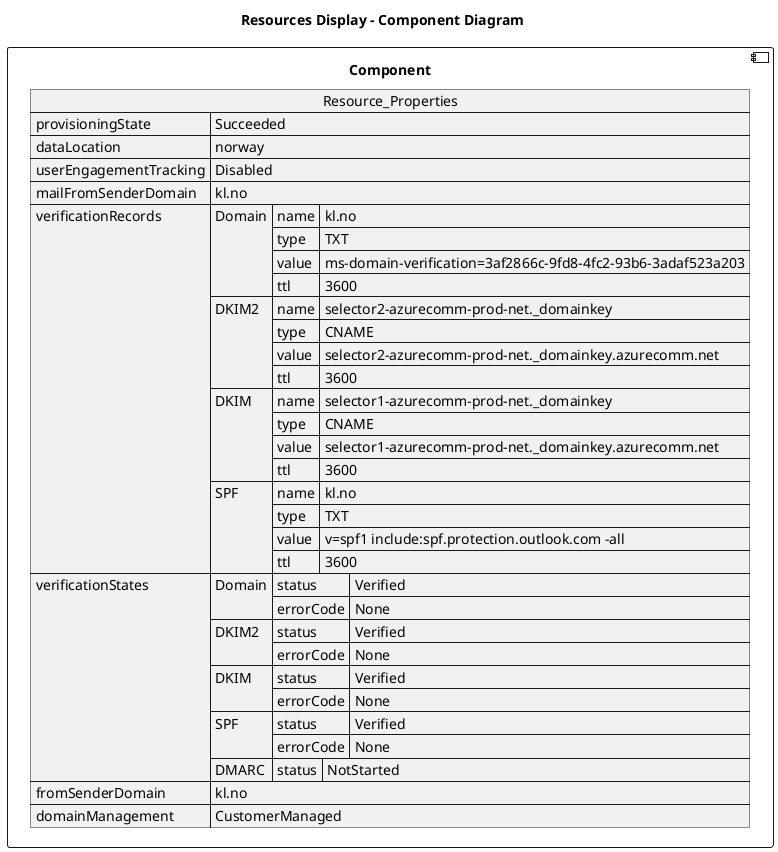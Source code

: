 @startuml

title Resources Display - Component Diagram

component Component {

json  Resource_Properties {
  "provisioningState": "Succeeded",
  "dataLocation": "norway",
  "userEngagementTracking": "Disabled",
  "mailFromSenderDomain": "kl.no",
  "verificationRecords": {
    "Domain": {
      "name": "kl.no",
      "type": "TXT",
      "value": "ms-domain-verification=3af2866c-9fd8-4fc2-93b6-3adaf523a203",
      "ttl": 3600
    },
    "DKIM2": {
      "name": "selector2-azurecomm-prod-net._domainkey",
      "type": "CNAME",
      "value": "selector2-azurecomm-prod-net._domainkey.azurecomm.net",
      "ttl": 3600
    },
    "DKIM": {
      "name": "selector1-azurecomm-prod-net._domainkey",
      "type": "CNAME",
      "value": "selector1-azurecomm-prod-net._domainkey.azurecomm.net",
      "ttl": 3600
    },
    "SPF": {
      "name": "kl.no",
      "type": "TXT",
      "value": "v=spf1 include:spf.protection.outlook.com -all",
      "ttl": 3600
    }
  },
  "verificationStates": {
    "Domain": {
      "status": "Verified",
      "errorCode": "None"
    },
    "DKIM2": {
      "status": "Verified",
      "errorCode": "None"
    },
    "DKIM": {
      "status": "Verified",
      "errorCode": "None"
    },
    "SPF": {
      "status": "Verified",
      "errorCode": "None"
    },
    "DMARC": {
      "status": "NotStarted"
    }
  },
  "fromSenderDomain": "kl.no",
  "domainManagement": "CustomerManaged"
}
}
@enduml
